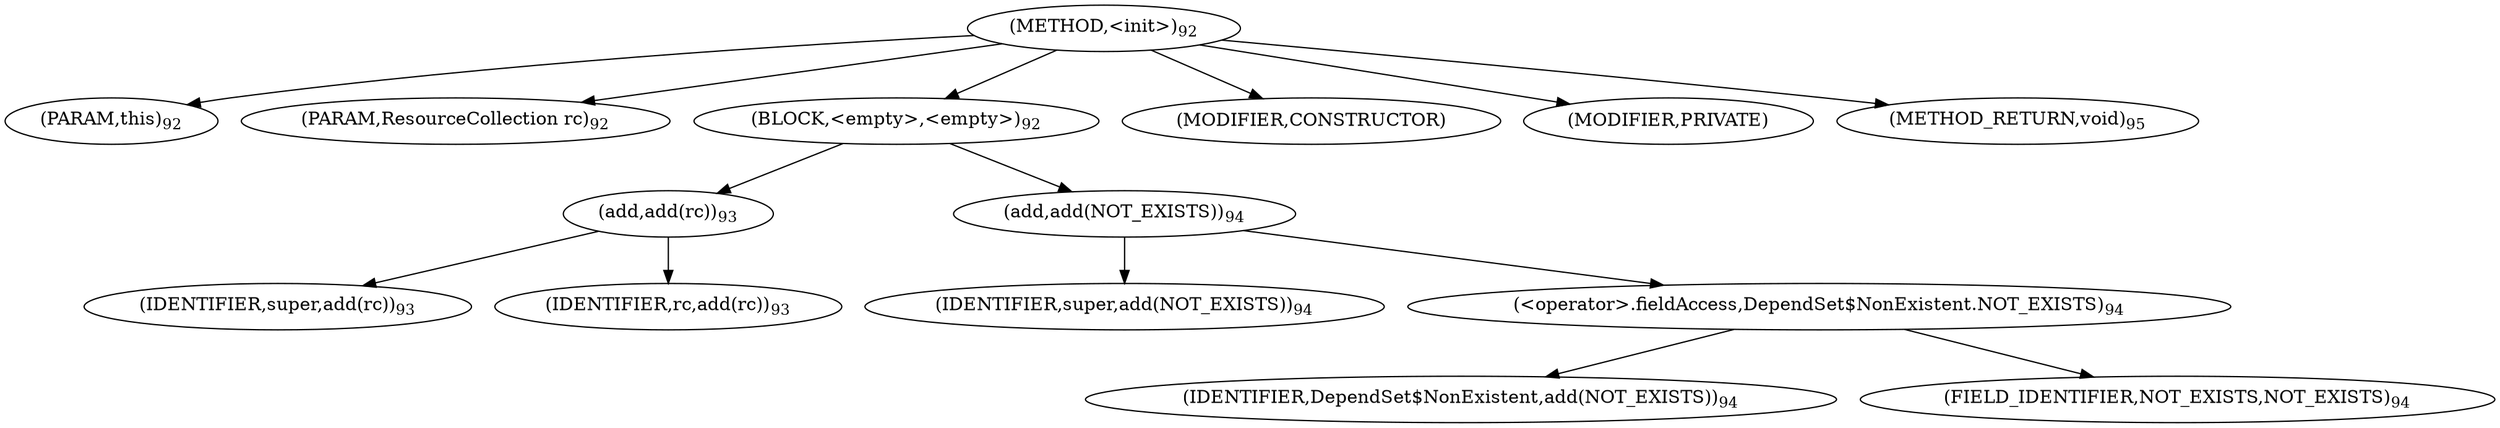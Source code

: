 digraph "&lt;init&gt;" {  
"84" [label = <(METHOD,&lt;init&gt;)<SUB>92</SUB>> ]
"85" [label = <(PARAM,this)<SUB>92</SUB>> ]
"86" [label = <(PARAM,ResourceCollection rc)<SUB>92</SUB>> ]
"87" [label = <(BLOCK,&lt;empty&gt;,&lt;empty&gt;)<SUB>92</SUB>> ]
"88" [label = <(add,add(rc))<SUB>93</SUB>> ]
"89" [label = <(IDENTIFIER,super,add(rc))<SUB>93</SUB>> ]
"90" [label = <(IDENTIFIER,rc,add(rc))<SUB>93</SUB>> ]
"91" [label = <(add,add(NOT_EXISTS))<SUB>94</SUB>> ]
"92" [label = <(IDENTIFIER,super,add(NOT_EXISTS))<SUB>94</SUB>> ]
"93" [label = <(&lt;operator&gt;.fieldAccess,DependSet$NonExistent.NOT_EXISTS)<SUB>94</SUB>> ]
"94" [label = <(IDENTIFIER,DependSet$NonExistent,add(NOT_EXISTS))<SUB>94</SUB>> ]
"95" [label = <(FIELD_IDENTIFIER,NOT_EXISTS,NOT_EXISTS)<SUB>94</SUB>> ]
"96" [label = <(MODIFIER,CONSTRUCTOR)> ]
"97" [label = <(MODIFIER,PRIVATE)> ]
"98" [label = <(METHOD_RETURN,void)<SUB>95</SUB>> ]
  "84" -> "85" 
  "84" -> "86" 
  "84" -> "87" 
  "84" -> "96" 
  "84" -> "97" 
  "84" -> "98" 
  "87" -> "88" 
  "87" -> "91" 
  "88" -> "89" 
  "88" -> "90" 
  "91" -> "92" 
  "91" -> "93" 
  "93" -> "94" 
  "93" -> "95" 
}
